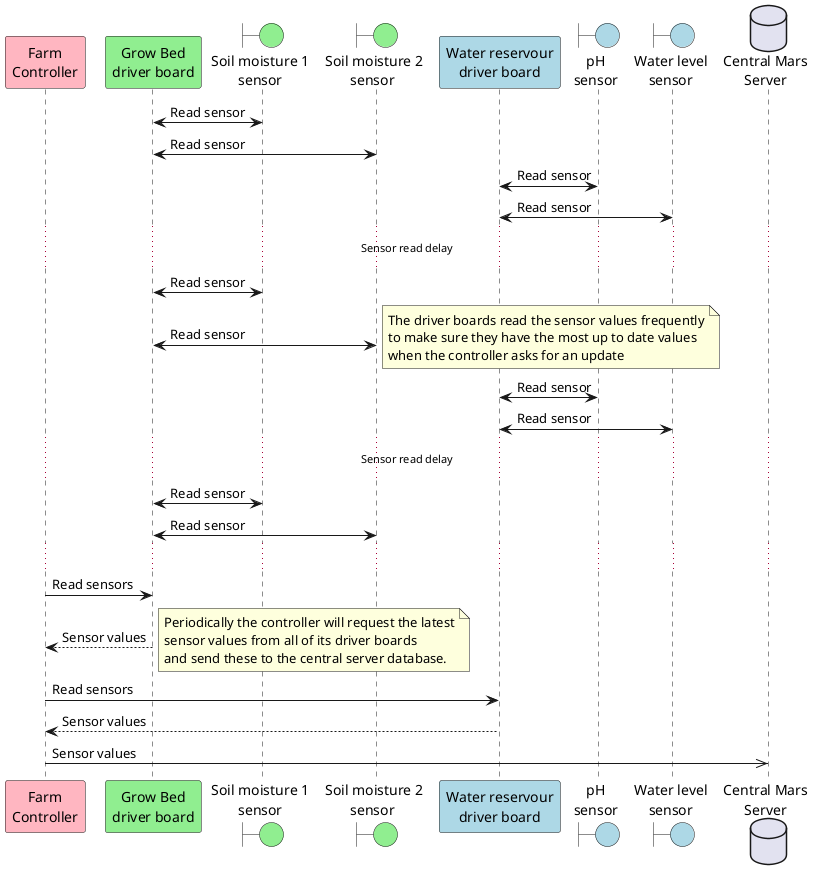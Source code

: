 @startuml

participant "Farm\nController" as Controller order 1 #lightpink
database "Central Mars\nServer" as Home order 20

participant "Grow Bed\ndriver board" as A1Driver order 3 #lightgreen
boundary "Soil moisture 1\nsensor" as S1Bed order 4 #lightgreen
boundary "Soil moisture 2\nsensor " as S2Bed order 5 #lightgreen

participant "Water reservour\ndriver board" as A2Driver order 6 #lightblue
boundary "pH\nsensor" as S1Water order 7 #lightblue
boundary "Water level\nsensor" as S2Water order 8 #lightblue

A1Driver <-> S1Bed : Read sensor
A1Driver <-> S2Bed : Read sensor
A2Driver <-> S1Water : Read sensor
A2Driver <-> S2Water : Read sensor
... Sensor read delay ...
A1Driver <-> S1Bed : Read sensor
A1Driver <-> S2Bed : Read sensor 

note right
The driver boards read the sensor values frequently
to make sure they have the most up to date values
when the controller asks for an update
end note

A2Driver <-> S1Water : Read sensor
A2Driver <-> S2Water : Read sensor
... Sensor read delay ...
A1Driver <-> S1Bed : Read sensor
A1Driver <-> S2Bed : Read sensor
...
Controller -> A1Driver : Read sensors
A1Driver --> Controller : Sensor values

note right
Periodically the controller will request the latest
sensor values from all of its driver boards
and send these to the central server database.
end note

Controller -> A2Driver : Read sensors
A2Driver --> Controller : Sensor values
Controller ->> Home : Sensor values

@enduml
